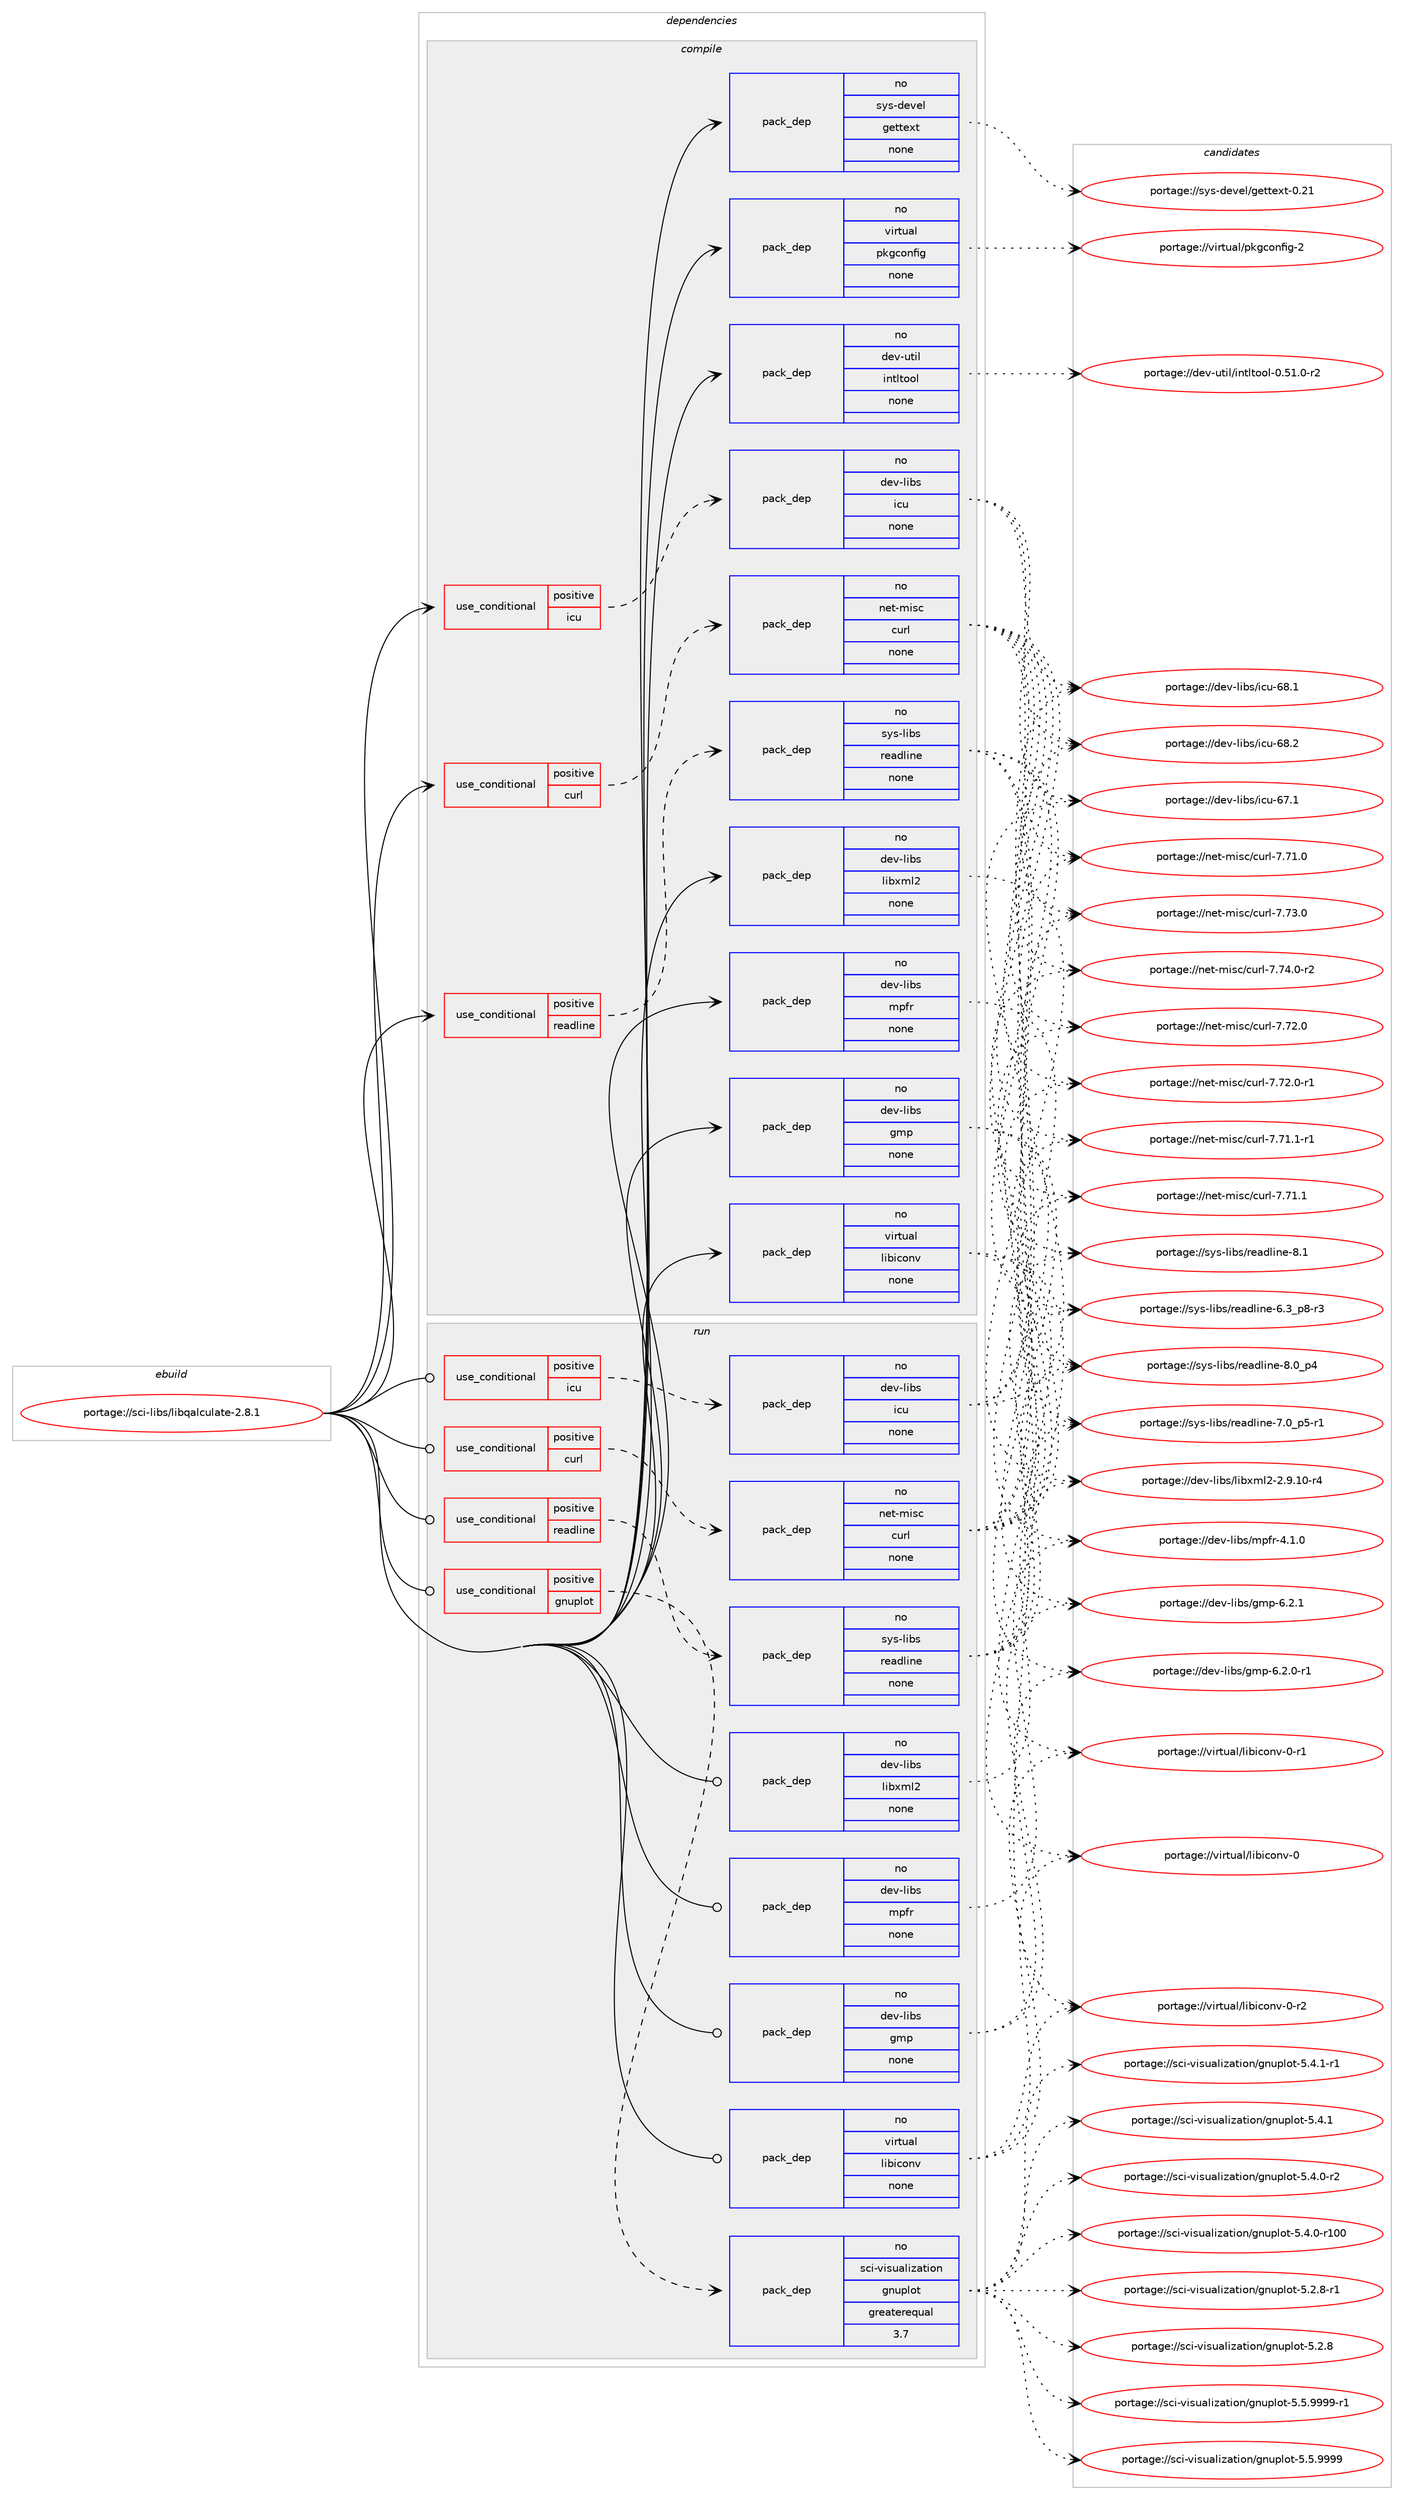 digraph prolog {

# *************
# Graph options
# *************

newrank=true;
concentrate=true;
compound=true;
graph [rankdir=LR,fontname=Helvetica,fontsize=10,ranksep=1.5];#, ranksep=2.5, nodesep=0.2];
edge  [arrowhead=vee];
node  [fontname=Helvetica,fontsize=10];

# **********
# The ebuild
# **********

subgraph cluster_leftcol {
color=gray;
rank=same;
label=<<i>ebuild</i>>;
id [label="portage://sci-libs/libqalculate-2.8.1", color=red, width=4, href="../sci-libs/libqalculate-2.8.1.svg"];
}

# ****************
# The dependencies
# ****************

subgraph cluster_midcol {
color=gray;
label=<<i>dependencies</i>>;
subgraph cluster_compile {
fillcolor="#eeeeee";
style=filled;
label=<<i>compile</i>>;
subgraph cond1677 {
dependency7168 [label=<<TABLE BORDER="0" CELLBORDER="1" CELLSPACING="0" CELLPADDING="4"><TR><TD ROWSPAN="3" CELLPADDING="10">use_conditional</TD></TR><TR><TD>positive</TD></TR><TR><TD>curl</TD></TR></TABLE>>, shape=none, color=red];
subgraph pack5397 {
dependency7169 [label=<<TABLE BORDER="0" CELLBORDER="1" CELLSPACING="0" CELLPADDING="4" WIDTH="220"><TR><TD ROWSPAN="6" CELLPADDING="30">pack_dep</TD></TR><TR><TD WIDTH="110">no</TD></TR><TR><TD>net-misc</TD></TR><TR><TD>curl</TD></TR><TR><TD>none</TD></TR><TR><TD></TD></TR></TABLE>>, shape=none, color=blue];
}
dependency7168:e -> dependency7169:w [weight=20,style="dashed",arrowhead="vee"];
}
id:e -> dependency7168:w [weight=20,style="solid",arrowhead="vee"];
subgraph cond1678 {
dependency7170 [label=<<TABLE BORDER="0" CELLBORDER="1" CELLSPACING="0" CELLPADDING="4"><TR><TD ROWSPAN="3" CELLPADDING="10">use_conditional</TD></TR><TR><TD>positive</TD></TR><TR><TD>icu</TD></TR></TABLE>>, shape=none, color=red];
subgraph pack5398 {
dependency7171 [label=<<TABLE BORDER="0" CELLBORDER="1" CELLSPACING="0" CELLPADDING="4" WIDTH="220"><TR><TD ROWSPAN="6" CELLPADDING="30">pack_dep</TD></TR><TR><TD WIDTH="110">no</TD></TR><TR><TD>dev-libs</TD></TR><TR><TD>icu</TD></TR><TR><TD>none</TD></TR><TR><TD></TD></TR></TABLE>>, shape=none, color=blue];
}
dependency7170:e -> dependency7171:w [weight=20,style="dashed",arrowhead="vee"];
}
id:e -> dependency7170:w [weight=20,style="solid",arrowhead="vee"];
subgraph cond1679 {
dependency7172 [label=<<TABLE BORDER="0" CELLBORDER="1" CELLSPACING="0" CELLPADDING="4"><TR><TD ROWSPAN="3" CELLPADDING="10">use_conditional</TD></TR><TR><TD>positive</TD></TR><TR><TD>readline</TD></TR></TABLE>>, shape=none, color=red];
subgraph pack5399 {
dependency7173 [label=<<TABLE BORDER="0" CELLBORDER="1" CELLSPACING="0" CELLPADDING="4" WIDTH="220"><TR><TD ROWSPAN="6" CELLPADDING="30">pack_dep</TD></TR><TR><TD WIDTH="110">no</TD></TR><TR><TD>sys-libs</TD></TR><TR><TD>readline</TD></TR><TR><TD>none</TD></TR><TR><TD></TD></TR></TABLE>>, shape=none, color=blue];
}
dependency7172:e -> dependency7173:w [weight=20,style="dashed",arrowhead="vee"];
}
id:e -> dependency7172:w [weight=20,style="solid",arrowhead="vee"];
subgraph pack5400 {
dependency7174 [label=<<TABLE BORDER="0" CELLBORDER="1" CELLSPACING="0" CELLPADDING="4" WIDTH="220"><TR><TD ROWSPAN="6" CELLPADDING="30">pack_dep</TD></TR><TR><TD WIDTH="110">no</TD></TR><TR><TD>dev-libs</TD></TR><TR><TD>gmp</TD></TR><TR><TD>none</TD></TR><TR><TD></TD></TR></TABLE>>, shape=none, color=blue];
}
id:e -> dependency7174:w [weight=20,style="solid",arrowhead="vee"];
subgraph pack5401 {
dependency7175 [label=<<TABLE BORDER="0" CELLBORDER="1" CELLSPACING="0" CELLPADDING="4" WIDTH="220"><TR><TD ROWSPAN="6" CELLPADDING="30">pack_dep</TD></TR><TR><TD WIDTH="110">no</TD></TR><TR><TD>dev-libs</TD></TR><TR><TD>libxml2</TD></TR><TR><TD>none</TD></TR><TR><TD></TD></TR></TABLE>>, shape=none, color=blue];
}
id:e -> dependency7175:w [weight=20,style="solid",arrowhead="vee"];
subgraph pack5402 {
dependency7176 [label=<<TABLE BORDER="0" CELLBORDER="1" CELLSPACING="0" CELLPADDING="4" WIDTH="220"><TR><TD ROWSPAN="6" CELLPADDING="30">pack_dep</TD></TR><TR><TD WIDTH="110">no</TD></TR><TR><TD>dev-libs</TD></TR><TR><TD>mpfr</TD></TR><TR><TD>none</TD></TR><TR><TD></TD></TR></TABLE>>, shape=none, color=blue];
}
id:e -> dependency7176:w [weight=20,style="solid",arrowhead="vee"];
subgraph pack5403 {
dependency7177 [label=<<TABLE BORDER="0" CELLBORDER="1" CELLSPACING="0" CELLPADDING="4" WIDTH="220"><TR><TD ROWSPAN="6" CELLPADDING="30">pack_dep</TD></TR><TR><TD WIDTH="110">no</TD></TR><TR><TD>dev-util</TD></TR><TR><TD>intltool</TD></TR><TR><TD>none</TD></TR><TR><TD></TD></TR></TABLE>>, shape=none, color=blue];
}
id:e -> dependency7177:w [weight=20,style="solid",arrowhead="vee"];
subgraph pack5404 {
dependency7178 [label=<<TABLE BORDER="0" CELLBORDER="1" CELLSPACING="0" CELLPADDING="4" WIDTH="220"><TR><TD ROWSPAN="6" CELLPADDING="30">pack_dep</TD></TR><TR><TD WIDTH="110">no</TD></TR><TR><TD>sys-devel</TD></TR><TR><TD>gettext</TD></TR><TR><TD>none</TD></TR><TR><TD></TD></TR></TABLE>>, shape=none, color=blue];
}
id:e -> dependency7178:w [weight=20,style="solid",arrowhead="vee"];
subgraph pack5405 {
dependency7179 [label=<<TABLE BORDER="0" CELLBORDER="1" CELLSPACING="0" CELLPADDING="4" WIDTH="220"><TR><TD ROWSPAN="6" CELLPADDING="30">pack_dep</TD></TR><TR><TD WIDTH="110">no</TD></TR><TR><TD>virtual</TD></TR><TR><TD>libiconv</TD></TR><TR><TD>none</TD></TR><TR><TD></TD></TR></TABLE>>, shape=none, color=blue];
}
id:e -> dependency7179:w [weight=20,style="solid",arrowhead="vee"];
subgraph pack5406 {
dependency7180 [label=<<TABLE BORDER="0" CELLBORDER="1" CELLSPACING="0" CELLPADDING="4" WIDTH="220"><TR><TD ROWSPAN="6" CELLPADDING="30">pack_dep</TD></TR><TR><TD WIDTH="110">no</TD></TR><TR><TD>virtual</TD></TR><TR><TD>pkgconfig</TD></TR><TR><TD>none</TD></TR><TR><TD></TD></TR></TABLE>>, shape=none, color=blue];
}
id:e -> dependency7180:w [weight=20,style="solid",arrowhead="vee"];
}
subgraph cluster_compileandrun {
fillcolor="#eeeeee";
style=filled;
label=<<i>compile and run</i>>;
}
subgraph cluster_run {
fillcolor="#eeeeee";
style=filled;
label=<<i>run</i>>;
subgraph cond1680 {
dependency7181 [label=<<TABLE BORDER="0" CELLBORDER="1" CELLSPACING="0" CELLPADDING="4"><TR><TD ROWSPAN="3" CELLPADDING="10">use_conditional</TD></TR><TR><TD>positive</TD></TR><TR><TD>curl</TD></TR></TABLE>>, shape=none, color=red];
subgraph pack5407 {
dependency7182 [label=<<TABLE BORDER="0" CELLBORDER="1" CELLSPACING="0" CELLPADDING="4" WIDTH="220"><TR><TD ROWSPAN="6" CELLPADDING="30">pack_dep</TD></TR><TR><TD WIDTH="110">no</TD></TR><TR><TD>net-misc</TD></TR><TR><TD>curl</TD></TR><TR><TD>none</TD></TR><TR><TD></TD></TR></TABLE>>, shape=none, color=blue];
}
dependency7181:e -> dependency7182:w [weight=20,style="dashed",arrowhead="vee"];
}
id:e -> dependency7181:w [weight=20,style="solid",arrowhead="odot"];
subgraph cond1681 {
dependency7183 [label=<<TABLE BORDER="0" CELLBORDER="1" CELLSPACING="0" CELLPADDING="4"><TR><TD ROWSPAN="3" CELLPADDING="10">use_conditional</TD></TR><TR><TD>positive</TD></TR><TR><TD>gnuplot</TD></TR></TABLE>>, shape=none, color=red];
subgraph pack5408 {
dependency7184 [label=<<TABLE BORDER="0" CELLBORDER="1" CELLSPACING="0" CELLPADDING="4" WIDTH="220"><TR><TD ROWSPAN="6" CELLPADDING="30">pack_dep</TD></TR><TR><TD WIDTH="110">no</TD></TR><TR><TD>sci-visualization</TD></TR><TR><TD>gnuplot</TD></TR><TR><TD>greaterequal</TD></TR><TR><TD>3.7</TD></TR></TABLE>>, shape=none, color=blue];
}
dependency7183:e -> dependency7184:w [weight=20,style="dashed",arrowhead="vee"];
}
id:e -> dependency7183:w [weight=20,style="solid",arrowhead="odot"];
subgraph cond1682 {
dependency7185 [label=<<TABLE BORDER="0" CELLBORDER="1" CELLSPACING="0" CELLPADDING="4"><TR><TD ROWSPAN="3" CELLPADDING="10">use_conditional</TD></TR><TR><TD>positive</TD></TR><TR><TD>icu</TD></TR></TABLE>>, shape=none, color=red];
subgraph pack5409 {
dependency7186 [label=<<TABLE BORDER="0" CELLBORDER="1" CELLSPACING="0" CELLPADDING="4" WIDTH="220"><TR><TD ROWSPAN="6" CELLPADDING="30">pack_dep</TD></TR><TR><TD WIDTH="110">no</TD></TR><TR><TD>dev-libs</TD></TR><TR><TD>icu</TD></TR><TR><TD>none</TD></TR><TR><TD></TD></TR></TABLE>>, shape=none, color=blue];
}
dependency7185:e -> dependency7186:w [weight=20,style="dashed",arrowhead="vee"];
}
id:e -> dependency7185:w [weight=20,style="solid",arrowhead="odot"];
subgraph cond1683 {
dependency7187 [label=<<TABLE BORDER="0" CELLBORDER="1" CELLSPACING="0" CELLPADDING="4"><TR><TD ROWSPAN="3" CELLPADDING="10">use_conditional</TD></TR><TR><TD>positive</TD></TR><TR><TD>readline</TD></TR></TABLE>>, shape=none, color=red];
subgraph pack5410 {
dependency7188 [label=<<TABLE BORDER="0" CELLBORDER="1" CELLSPACING="0" CELLPADDING="4" WIDTH="220"><TR><TD ROWSPAN="6" CELLPADDING="30">pack_dep</TD></TR><TR><TD WIDTH="110">no</TD></TR><TR><TD>sys-libs</TD></TR><TR><TD>readline</TD></TR><TR><TD>none</TD></TR><TR><TD></TD></TR></TABLE>>, shape=none, color=blue];
}
dependency7187:e -> dependency7188:w [weight=20,style="dashed",arrowhead="vee"];
}
id:e -> dependency7187:w [weight=20,style="solid",arrowhead="odot"];
subgraph pack5411 {
dependency7189 [label=<<TABLE BORDER="0" CELLBORDER="1" CELLSPACING="0" CELLPADDING="4" WIDTH="220"><TR><TD ROWSPAN="6" CELLPADDING="30">pack_dep</TD></TR><TR><TD WIDTH="110">no</TD></TR><TR><TD>dev-libs</TD></TR><TR><TD>gmp</TD></TR><TR><TD>none</TD></TR><TR><TD></TD></TR></TABLE>>, shape=none, color=blue];
}
id:e -> dependency7189:w [weight=20,style="solid",arrowhead="odot"];
subgraph pack5412 {
dependency7190 [label=<<TABLE BORDER="0" CELLBORDER="1" CELLSPACING="0" CELLPADDING="4" WIDTH="220"><TR><TD ROWSPAN="6" CELLPADDING="30">pack_dep</TD></TR><TR><TD WIDTH="110">no</TD></TR><TR><TD>dev-libs</TD></TR><TR><TD>libxml2</TD></TR><TR><TD>none</TD></TR><TR><TD></TD></TR></TABLE>>, shape=none, color=blue];
}
id:e -> dependency7190:w [weight=20,style="solid",arrowhead="odot"];
subgraph pack5413 {
dependency7191 [label=<<TABLE BORDER="0" CELLBORDER="1" CELLSPACING="0" CELLPADDING="4" WIDTH="220"><TR><TD ROWSPAN="6" CELLPADDING="30">pack_dep</TD></TR><TR><TD WIDTH="110">no</TD></TR><TR><TD>dev-libs</TD></TR><TR><TD>mpfr</TD></TR><TR><TD>none</TD></TR><TR><TD></TD></TR></TABLE>>, shape=none, color=blue];
}
id:e -> dependency7191:w [weight=20,style="solid",arrowhead="odot"];
subgraph pack5414 {
dependency7192 [label=<<TABLE BORDER="0" CELLBORDER="1" CELLSPACING="0" CELLPADDING="4" WIDTH="220"><TR><TD ROWSPAN="6" CELLPADDING="30">pack_dep</TD></TR><TR><TD WIDTH="110">no</TD></TR><TR><TD>virtual</TD></TR><TR><TD>libiconv</TD></TR><TR><TD>none</TD></TR><TR><TD></TD></TR></TABLE>>, shape=none, color=blue];
}
id:e -> dependency7192:w [weight=20,style="solid",arrowhead="odot"];
}
}

# **************
# The candidates
# **************

subgraph cluster_choices {
rank=same;
color=gray;
label=<<i>candidates</i>>;

subgraph choice5397 {
color=black;
nodesep=1;
choice11010111645109105115994799117114108455546555246484511450 [label="portage://net-misc/curl-7.74.0-r2", color=red, width=4,href="../net-misc/curl-7.74.0-r2.svg"];
choice1101011164510910511599479911711410845554655514648 [label="portage://net-misc/curl-7.73.0", color=red, width=4,href="../net-misc/curl-7.73.0.svg"];
choice11010111645109105115994799117114108455546555046484511449 [label="portage://net-misc/curl-7.72.0-r1", color=red, width=4,href="../net-misc/curl-7.72.0-r1.svg"];
choice1101011164510910511599479911711410845554655504648 [label="portage://net-misc/curl-7.72.0", color=red, width=4,href="../net-misc/curl-7.72.0.svg"];
choice11010111645109105115994799117114108455546554946494511449 [label="portage://net-misc/curl-7.71.1-r1", color=red, width=4,href="../net-misc/curl-7.71.1-r1.svg"];
choice1101011164510910511599479911711410845554655494649 [label="portage://net-misc/curl-7.71.1", color=red, width=4,href="../net-misc/curl-7.71.1.svg"];
choice1101011164510910511599479911711410845554655494648 [label="portage://net-misc/curl-7.71.0", color=red, width=4,href="../net-misc/curl-7.71.0.svg"];
dependency7169:e -> choice11010111645109105115994799117114108455546555246484511450:w [style=dotted,weight="100"];
dependency7169:e -> choice1101011164510910511599479911711410845554655514648:w [style=dotted,weight="100"];
dependency7169:e -> choice11010111645109105115994799117114108455546555046484511449:w [style=dotted,weight="100"];
dependency7169:e -> choice1101011164510910511599479911711410845554655504648:w [style=dotted,weight="100"];
dependency7169:e -> choice11010111645109105115994799117114108455546554946494511449:w [style=dotted,weight="100"];
dependency7169:e -> choice1101011164510910511599479911711410845554655494649:w [style=dotted,weight="100"];
dependency7169:e -> choice1101011164510910511599479911711410845554655494648:w [style=dotted,weight="100"];
}
subgraph choice5398 {
color=black;
nodesep=1;
choice100101118451081059811547105991174554564650 [label="portage://dev-libs/icu-68.2", color=red, width=4,href="../dev-libs/icu-68.2.svg"];
choice100101118451081059811547105991174554564649 [label="portage://dev-libs/icu-68.1", color=red, width=4,href="../dev-libs/icu-68.1.svg"];
choice100101118451081059811547105991174554554649 [label="portage://dev-libs/icu-67.1", color=red, width=4,href="../dev-libs/icu-67.1.svg"];
dependency7171:e -> choice100101118451081059811547105991174554564650:w [style=dotted,weight="100"];
dependency7171:e -> choice100101118451081059811547105991174554564649:w [style=dotted,weight="100"];
dependency7171:e -> choice100101118451081059811547105991174554554649:w [style=dotted,weight="100"];
}
subgraph choice5399 {
color=black;
nodesep=1;
choice1151211154510810598115471141019710010810511010145564649 [label="portage://sys-libs/readline-8.1", color=red, width=4,href="../sys-libs/readline-8.1.svg"];
choice11512111545108105981154711410197100108105110101455646489511252 [label="portage://sys-libs/readline-8.0_p4", color=red, width=4,href="../sys-libs/readline-8.0_p4.svg"];
choice115121115451081059811547114101971001081051101014555464895112534511449 [label="portage://sys-libs/readline-7.0_p5-r1", color=red, width=4,href="../sys-libs/readline-7.0_p5-r1.svg"];
choice115121115451081059811547114101971001081051101014554465195112564511451 [label="portage://sys-libs/readline-6.3_p8-r3", color=red, width=4,href="../sys-libs/readline-6.3_p8-r3.svg"];
dependency7173:e -> choice1151211154510810598115471141019710010810511010145564649:w [style=dotted,weight="100"];
dependency7173:e -> choice11512111545108105981154711410197100108105110101455646489511252:w [style=dotted,weight="100"];
dependency7173:e -> choice115121115451081059811547114101971001081051101014555464895112534511449:w [style=dotted,weight="100"];
dependency7173:e -> choice115121115451081059811547114101971001081051101014554465195112564511451:w [style=dotted,weight="100"];
}
subgraph choice5400 {
color=black;
nodesep=1;
choice100101118451081059811547103109112455446504649 [label="portage://dev-libs/gmp-6.2.1", color=red, width=4,href="../dev-libs/gmp-6.2.1.svg"];
choice1001011184510810598115471031091124554465046484511449 [label="portage://dev-libs/gmp-6.2.0-r1", color=red, width=4,href="../dev-libs/gmp-6.2.0-r1.svg"];
dependency7174:e -> choice100101118451081059811547103109112455446504649:w [style=dotted,weight="100"];
dependency7174:e -> choice1001011184510810598115471031091124554465046484511449:w [style=dotted,weight="100"];
}
subgraph choice5401 {
color=black;
nodesep=1;
choice1001011184510810598115471081059812010910850455046574649484511452 [label="portage://dev-libs/libxml2-2.9.10-r4", color=red, width=4,href="../dev-libs/libxml2-2.9.10-r4.svg"];
dependency7175:e -> choice1001011184510810598115471081059812010910850455046574649484511452:w [style=dotted,weight="100"];
}
subgraph choice5402 {
color=black;
nodesep=1;
choice100101118451081059811547109112102114455246494648 [label="portage://dev-libs/mpfr-4.1.0", color=red, width=4,href="../dev-libs/mpfr-4.1.0.svg"];
dependency7176:e -> choice100101118451081059811547109112102114455246494648:w [style=dotted,weight="100"];
}
subgraph choice5403 {
color=black;
nodesep=1;
choice1001011184511711610510847105110116108116111111108454846534946484511450 [label="portage://dev-util/intltool-0.51.0-r2", color=red, width=4,href="../dev-util/intltool-0.51.0-r2.svg"];
dependency7177:e -> choice1001011184511711610510847105110116108116111111108454846534946484511450:w [style=dotted,weight="100"];
}
subgraph choice5404 {
color=black;
nodesep=1;
choice11512111545100101118101108471031011161161011201164548465049 [label="portage://sys-devel/gettext-0.21", color=red, width=4,href="../sys-devel/gettext-0.21.svg"];
dependency7178:e -> choice11512111545100101118101108471031011161161011201164548465049:w [style=dotted,weight="100"];
}
subgraph choice5405 {
color=black;
nodesep=1;
choice1181051141161179710847108105981059911111011845484511450 [label="portage://virtual/libiconv-0-r2", color=red, width=4,href="../virtual/libiconv-0-r2.svg"];
choice1181051141161179710847108105981059911111011845484511449 [label="portage://virtual/libiconv-0-r1", color=red, width=4,href="../virtual/libiconv-0-r1.svg"];
choice118105114116117971084710810598105991111101184548 [label="portage://virtual/libiconv-0", color=red, width=4,href="../virtual/libiconv-0.svg"];
dependency7179:e -> choice1181051141161179710847108105981059911111011845484511450:w [style=dotted,weight="100"];
dependency7179:e -> choice1181051141161179710847108105981059911111011845484511449:w [style=dotted,weight="100"];
dependency7179:e -> choice118105114116117971084710810598105991111101184548:w [style=dotted,weight="100"];
}
subgraph choice5406 {
color=black;
nodesep=1;
choice1181051141161179710847112107103991111101021051034550 [label="portage://virtual/pkgconfig-2", color=red, width=4,href="../virtual/pkgconfig-2.svg"];
dependency7180:e -> choice1181051141161179710847112107103991111101021051034550:w [style=dotted,weight="100"];
}
subgraph choice5407 {
color=black;
nodesep=1;
choice11010111645109105115994799117114108455546555246484511450 [label="portage://net-misc/curl-7.74.0-r2", color=red, width=4,href="../net-misc/curl-7.74.0-r2.svg"];
choice1101011164510910511599479911711410845554655514648 [label="portage://net-misc/curl-7.73.0", color=red, width=4,href="../net-misc/curl-7.73.0.svg"];
choice11010111645109105115994799117114108455546555046484511449 [label="portage://net-misc/curl-7.72.0-r1", color=red, width=4,href="../net-misc/curl-7.72.0-r1.svg"];
choice1101011164510910511599479911711410845554655504648 [label="portage://net-misc/curl-7.72.0", color=red, width=4,href="../net-misc/curl-7.72.0.svg"];
choice11010111645109105115994799117114108455546554946494511449 [label="portage://net-misc/curl-7.71.1-r1", color=red, width=4,href="../net-misc/curl-7.71.1-r1.svg"];
choice1101011164510910511599479911711410845554655494649 [label="portage://net-misc/curl-7.71.1", color=red, width=4,href="../net-misc/curl-7.71.1.svg"];
choice1101011164510910511599479911711410845554655494648 [label="portage://net-misc/curl-7.71.0", color=red, width=4,href="../net-misc/curl-7.71.0.svg"];
dependency7182:e -> choice11010111645109105115994799117114108455546555246484511450:w [style=dotted,weight="100"];
dependency7182:e -> choice1101011164510910511599479911711410845554655514648:w [style=dotted,weight="100"];
dependency7182:e -> choice11010111645109105115994799117114108455546555046484511449:w [style=dotted,weight="100"];
dependency7182:e -> choice1101011164510910511599479911711410845554655504648:w [style=dotted,weight="100"];
dependency7182:e -> choice11010111645109105115994799117114108455546554946494511449:w [style=dotted,weight="100"];
dependency7182:e -> choice1101011164510910511599479911711410845554655494649:w [style=dotted,weight="100"];
dependency7182:e -> choice1101011164510910511599479911711410845554655494648:w [style=dotted,weight="100"];
}
subgraph choice5408 {
color=black;
nodesep=1;
choice11599105451181051151179710810512297116105111110471031101171121081111164553465346575757574511449 [label="portage://sci-visualization/gnuplot-5.5.9999-r1", color=red, width=4,href="../sci-visualization/gnuplot-5.5.9999-r1.svg"];
choice1159910545118105115117971081051229711610511111047103110117112108111116455346534657575757 [label="portage://sci-visualization/gnuplot-5.5.9999", color=red, width=4,href="../sci-visualization/gnuplot-5.5.9999.svg"];
choice11599105451181051151179710810512297116105111110471031101171121081111164553465246494511449 [label="portage://sci-visualization/gnuplot-5.4.1-r1", color=red, width=4,href="../sci-visualization/gnuplot-5.4.1-r1.svg"];
choice1159910545118105115117971081051229711610511111047103110117112108111116455346524649 [label="portage://sci-visualization/gnuplot-5.4.1", color=red, width=4,href="../sci-visualization/gnuplot-5.4.1.svg"];
choice11599105451181051151179710810512297116105111110471031101171121081111164553465246484511450 [label="portage://sci-visualization/gnuplot-5.4.0-r2", color=red, width=4,href="../sci-visualization/gnuplot-5.4.0-r2.svg"];
choice115991054511810511511797108105122971161051111104710311011711210811111645534652464845114494848 [label="portage://sci-visualization/gnuplot-5.4.0-r100", color=red, width=4,href="../sci-visualization/gnuplot-5.4.0-r100.svg"];
choice11599105451181051151179710810512297116105111110471031101171121081111164553465046564511449 [label="portage://sci-visualization/gnuplot-5.2.8-r1", color=red, width=4,href="../sci-visualization/gnuplot-5.2.8-r1.svg"];
choice1159910545118105115117971081051229711610511111047103110117112108111116455346504656 [label="portage://sci-visualization/gnuplot-5.2.8", color=red, width=4,href="../sci-visualization/gnuplot-5.2.8.svg"];
dependency7184:e -> choice11599105451181051151179710810512297116105111110471031101171121081111164553465346575757574511449:w [style=dotted,weight="100"];
dependency7184:e -> choice1159910545118105115117971081051229711610511111047103110117112108111116455346534657575757:w [style=dotted,weight="100"];
dependency7184:e -> choice11599105451181051151179710810512297116105111110471031101171121081111164553465246494511449:w [style=dotted,weight="100"];
dependency7184:e -> choice1159910545118105115117971081051229711610511111047103110117112108111116455346524649:w [style=dotted,weight="100"];
dependency7184:e -> choice11599105451181051151179710810512297116105111110471031101171121081111164553465246484511450:w [style=dotted,weight="100"];
dependency7184:e -> choice115991054511810511511797108105122971161051111104710311011711210811111645534652464845114494848:w [style=dotted,weight="100"];
dependency7184:e -> choice11599105451181051151179710810512297116105111110471031101171121081111164553465046564511449:w [style=dotted,weight="100"];
dependency7184:e -> choice1159910545118105115117971081051229711610511111047103110117112108111116455346504656:w [style=dotted,weight="100"];
}
subgraph choice5409 {
color=black;
nodesep=1;
choice100101118451081059811547105991174554564650 [label="portage://dev-libs/icu-68.2", color=red, width=4,href="../dev-libs/icu-68.2.svg"];
choice100101118451081059811547105991174554564649 [label="portage://dev-libs/icu-68.1", color=red, width=4,href="../dev-libs/icu-68.1.svg"];
choice100101118451081059811547105991174554554649 [label="portage://dev-libs/icu-67.1", color=red, width=4,href="../dev-libs/icu-67.1.svg"];
dependency7186:e -> choice100101118451081059811547105991174554564650:w [style=dotted,weight="100"];
dependency7186:e -> choice100101118451081059811547105991174554564649:w [style=dotted,weight="100"];
dependency7186:e -> choice100101118451081059811547105991174554554649:w [style=dotted,weight="100"];
}
subgraph choice5410 {
color=black;
nodesep=1;
choice1151211154510810598115471141019710010810511010145564649 [label="portage://sys-libs/readline-8.1", color=red, width=4,href="../sys-libs/readline-8.1.svg"];
choice11512111545108105981154711410197100108105110101455646489511252 [label="portage://sys-libs/readline-8.0_p4", color=red, width=4,href="../sys-libs/readline-8.0_p4.svg"];
choice115121115451081059811547114101971001081051101014555464895112534511449 [label="portage://sys-libs/readline-7.0_p5-r1", color=red, width=4,href="../sys-libs/readline-7.0_p5-r1.svg"];
choice115121115451081059811547114101971001081051101014554465195112564511451 [label="portage://sys-libs/readline-6.3_p8-r3", color=red, width=4,href="../sys-libs/readline-6.3_p8-r3.svg"];
dependency7188:e -> choice1151211154510810598115471141019710010810511010145564649:w [style=dotted,weight="100"];
dependency7188:e -> choice11512111545108105981154711410197100108105110101455646489511252:w [style=dotted,weight="100"];
dependency7188:e -> choice115121115451081059811547114101971001081051101014555464895112534511449:w [style=dotted,weight="100"];
dependency7188:e -> choice115121115451081059811547114101971001081051101014554465195112564511451:w [style=dotted,weight="100"];
}
subgraph choice5411 {
color=black;
nodesep=1;
choice100101118451081059811547103109112455446504649 [label="portage://dev-libs/gmp-6.2.1", color=red, width=4,href="../dev-libs/gmp-6.2.1.svg"];
choice1001011184510810598115471031091124554465046484511449 [label="portage://dev-libs/gmp-6.2.0-r1", color=red, width=4,href="../dev-libs/gmp-6.2.0-r1.svg"];
dependency7189:e -> choice100101118451081059811547103109112455446504649:w [style=dotted,weight="100"];
dependency7189:e -> choice1001011184510810598115471031091124554465046484511449:w [style=dotted,weight="100"];
}
subgraph choice5412 {
color=black;
nodesep=1;
choice1001011184510810598115471081059812010910850455046574649484511452 [label="portage://dev-libs/libxml2-2.9.10-r4", color=red, width=4,href="../dev-libs/libxml2-2.9.10-r4.svg"];
dependency7190:e -> choice1001011184510810598115471081059812010910850455046574649484511452:w [style=dotted,weight="100"];
}
subgraph choice5413 {
color=black;
nodesep=1;
choice100101118451081059811547109112102114455246494648 [label="portage://dev-libs/mpfr-4.1.0", color=red, width=4,href="../dev-libs/mpfr-4.1.0.svg"];
dependency7191:e -> choice100101118451081059811547109112102114455246494648:w [style=dotted,weight="100"];
}
subgraph choice5414 {
color=black;
nodesep=1;
choice1181051141161179710847108105981059911111011845484511450 [label="portage://virtual/libiconv-0-r2", color=red, width=4,href="../virtual/libiconv-0-r2.svg"];
choice1181051141161179710847108105981059911111011845484511449 [label="portage://virtual/libiconv-0-r1", color=red, width=4,href="../virtual/libiconv-0-r1.svg"];
choice118105114116117971084710810598105991111101184548 [label="portage://virtual/libiconv-0", color=red, width=4,href="../virtual/libiconv-0.svg"];
dependency7192:e -> choice1181051141161179710847108105981059911111011845484511450:w [style=dotted,weight="100"];
dependency7192:e -> choice1181051141161179710847108105981059911111011845484511449:w [style=dotted,weight="100"];
dependency7192:e -> choice118105114116117971084710810598105991111101184548:w [style=dotted,weight="100"];
}
}

}

